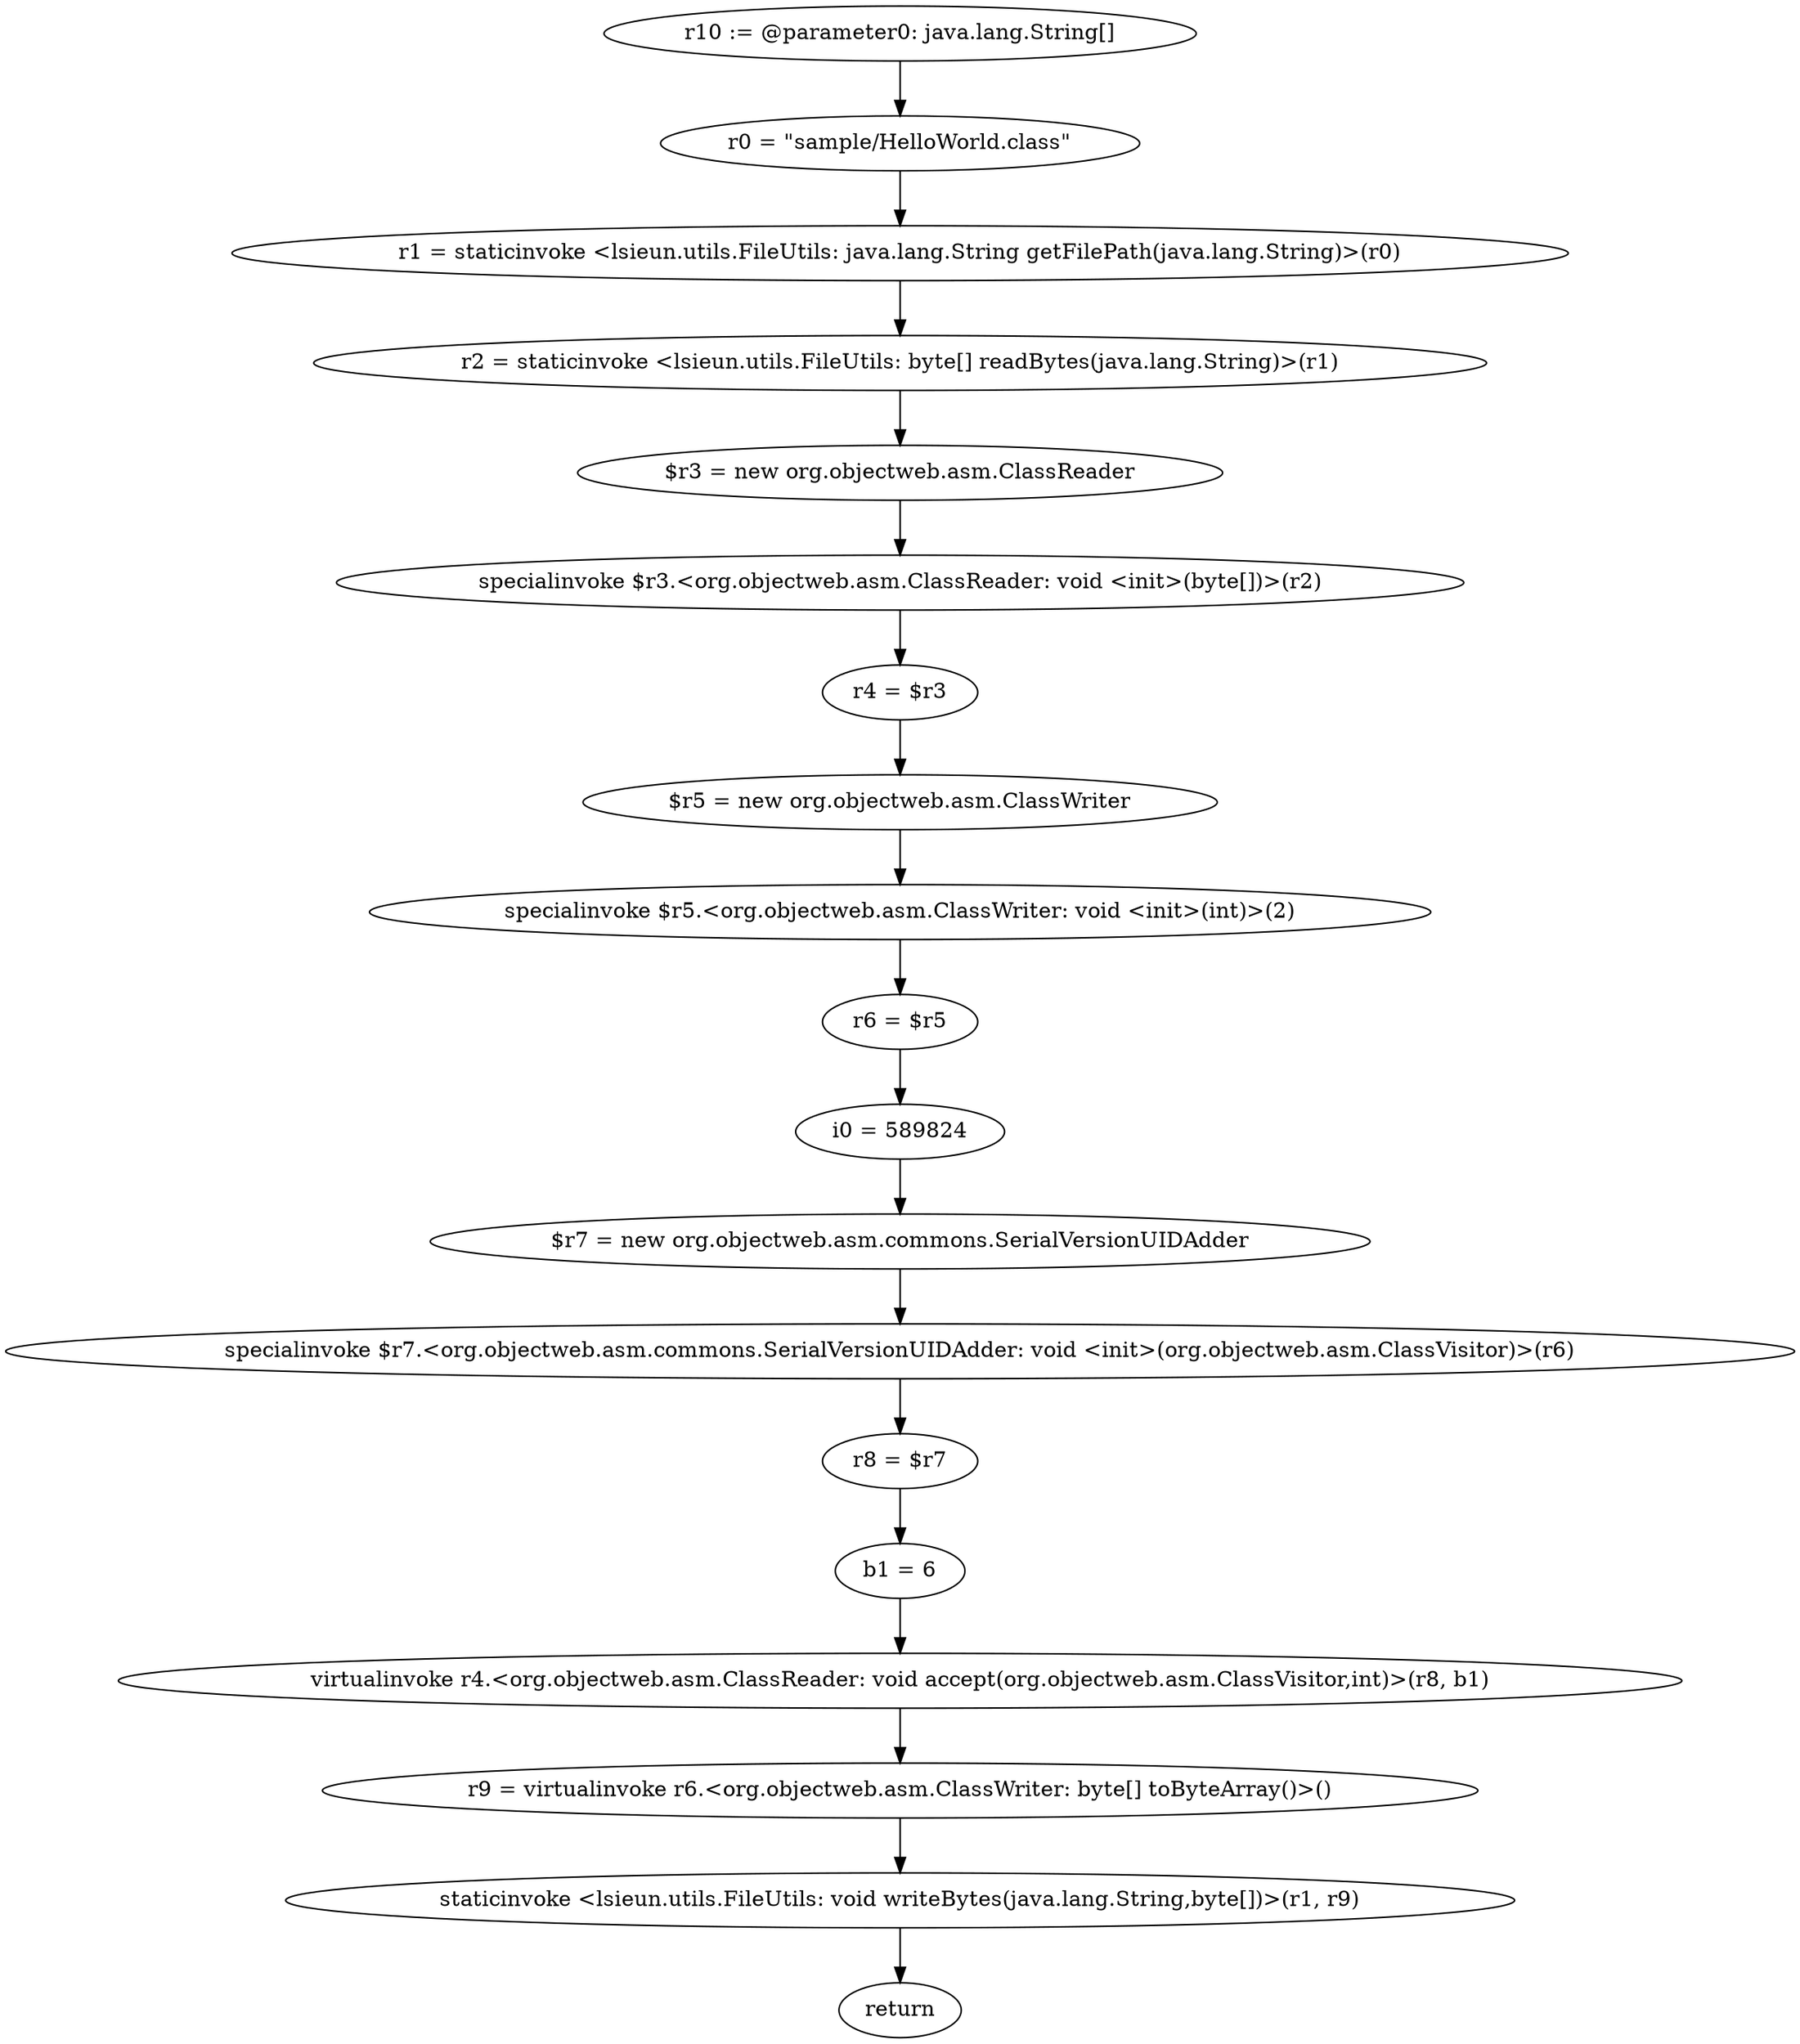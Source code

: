 digraph "unitGraph" {
    "r10 := @parameter0: java.lang.String[]"
    "r0 = \"sample/HelloWorld.class\""
    "r1 = staticinvoke <lsieun.utils.FileUtils: java.lang.String getFilePath(java.lang.String)>(r0)"
    "r2 = staticinvoke <lsieun.utils.FileUtils: byte[] readBytes(java.lang.String)>(r1)"
    "$r3 = new org.objectweb.asm.ClassReader"
    "specialinvoke $r3.<org.objectweb.asm.ClassReader: void <init>(byte[])>(r2)"
    "r4 = $r3"
    "$r5 = new org.objectweb.asm.ClassWriter"
    "specialinvoke $r5.<org.objectweb.asm.ClassWriter: void <init>(int)>(2)"
    "r6 = $r5"
    "i0 = 589824"
    "$r7 = new org.objectweb.asm.commons.SerialVersionUIDAdder"
    "specialinvoke $r7.<org.objectweb.asm.commons.SerialVersionUIDAdder: void <init>(org.objectweb.asm.ClassVisitor)>(r6)"
    "r8 = $r7"
    "b1 = 6"
    "virtualinvoke r4.<org.objectweb.asm.ClassReader: void accept(org.objectweb.asm.ClassVisitor,int)>(r8, b1)"
    "r9 = virtualinvoke r6.<org.objectweb.asm.ClassWriter: byte[] toByteArray()>()"
    "staticinvoke <lsieun.utils.FileUtils: void writeBytes(java.lang.String,byte[])>(r1, r9)"
    "return"
    "r10 := @parameter0: java.lang.String[]"->"r0 = \"sample/HelloWorld.class\"";
    "r0 = \"sample/HelloWorld.class\""->"r1 = staticinvoke <lsieun.utils.FileUtils: java.lang.String getFilePath(java.lang.String)>(r0)";
    "r1 = staticinvoke <lsieun.utils.FileUtils: java.lang.String getFilePath(java.lang.String)>(r0)"->"r2 = staticinvoke <lsieun.utils.FileUtils: byte[] readBytes(java.lang.String)>(r1)";
    "r2 = staticinvoke <lsieun.utils.FileUtils: byte[] readBytes(java.lang.String)>(r1)"->"$r3 = new org.objectweb.asm.ClassReader";
    "$r3 = new org.objectweb.asm.ClassReader"->"specialinvoke $r3.<org.objectweb.asm.ClassReader: void <init>(byte[])>(r2)";
    "specialinvoke $r3.<org.objectweb.asm.ClassReader: void <init>(byte[])>(r2)"->"r4 = $r3";
    "r4 = $r3"->"$r5 = new org.objectweb.asm.ClassWriter";
    "$r5 = new org.objectweb.asm.ClassWriter"->"specialinvoke $r5.<org.objectweb.asm.ClassWriter: void <init>(int)>(2)";
    "specialinvoke $r5.<org.objectweb.asm.ClassWriter: void <init>(int)>(2)"->"r6 = $r5";
    "r6 = $r5"->"i0 = 589824";
    "i0 = 589824"->"$r7 = new org.objectweb.asm.commons.SerialVersionUIDAdder";
    "$r7 = new org.objectweb.asm.commons.SerialVersionUIDAdder"->"specialinvoke $r7.<org.objectweb.asm.commons.SerialVersionUIDAdder: void <init>(org.objectweb.asm.ClassVisitor)>(r6)";
    "specialinvoke $r7.<org.objectweb.asm.commons.SerialVersionUIDAdder: void <init>(org.objectweb.asm.ClassVisitor)>(r6)"->"r8 = $r7";
    "r8 = $r7"->"b1 = 6";
    "b1 = 6"->"virtualinvoke r4.<org.objectweb.asm.ClassReader: void accept(org.objectweb.asm.ClassVisitor,int)>(r8, b1)";
    "virtualinvoke r4.<org.objectweb.asm.ClassReader: void accept(org.objectweb.asm.ClassVisitor,int)>(r8, b1)"->"r9 = virtualinvoke r6.<org.objectweb.asm.ClassWriter: byte[] toByteArray()>()";
    "r9 = virtualinvoke r6.<org.objectweb.asm.ClassWriter: byte[] toByteArray()>()"->"staticinvoke <lsieun.utils.FileUtils: void writeBytes(java.lang.String,byte[])>(r1, r9)";
    "staticinvoke <lsieun.utils.FileUtils: void writeBytes(java.lang.String,byte[])>(r1, r9)"->"return";
}
